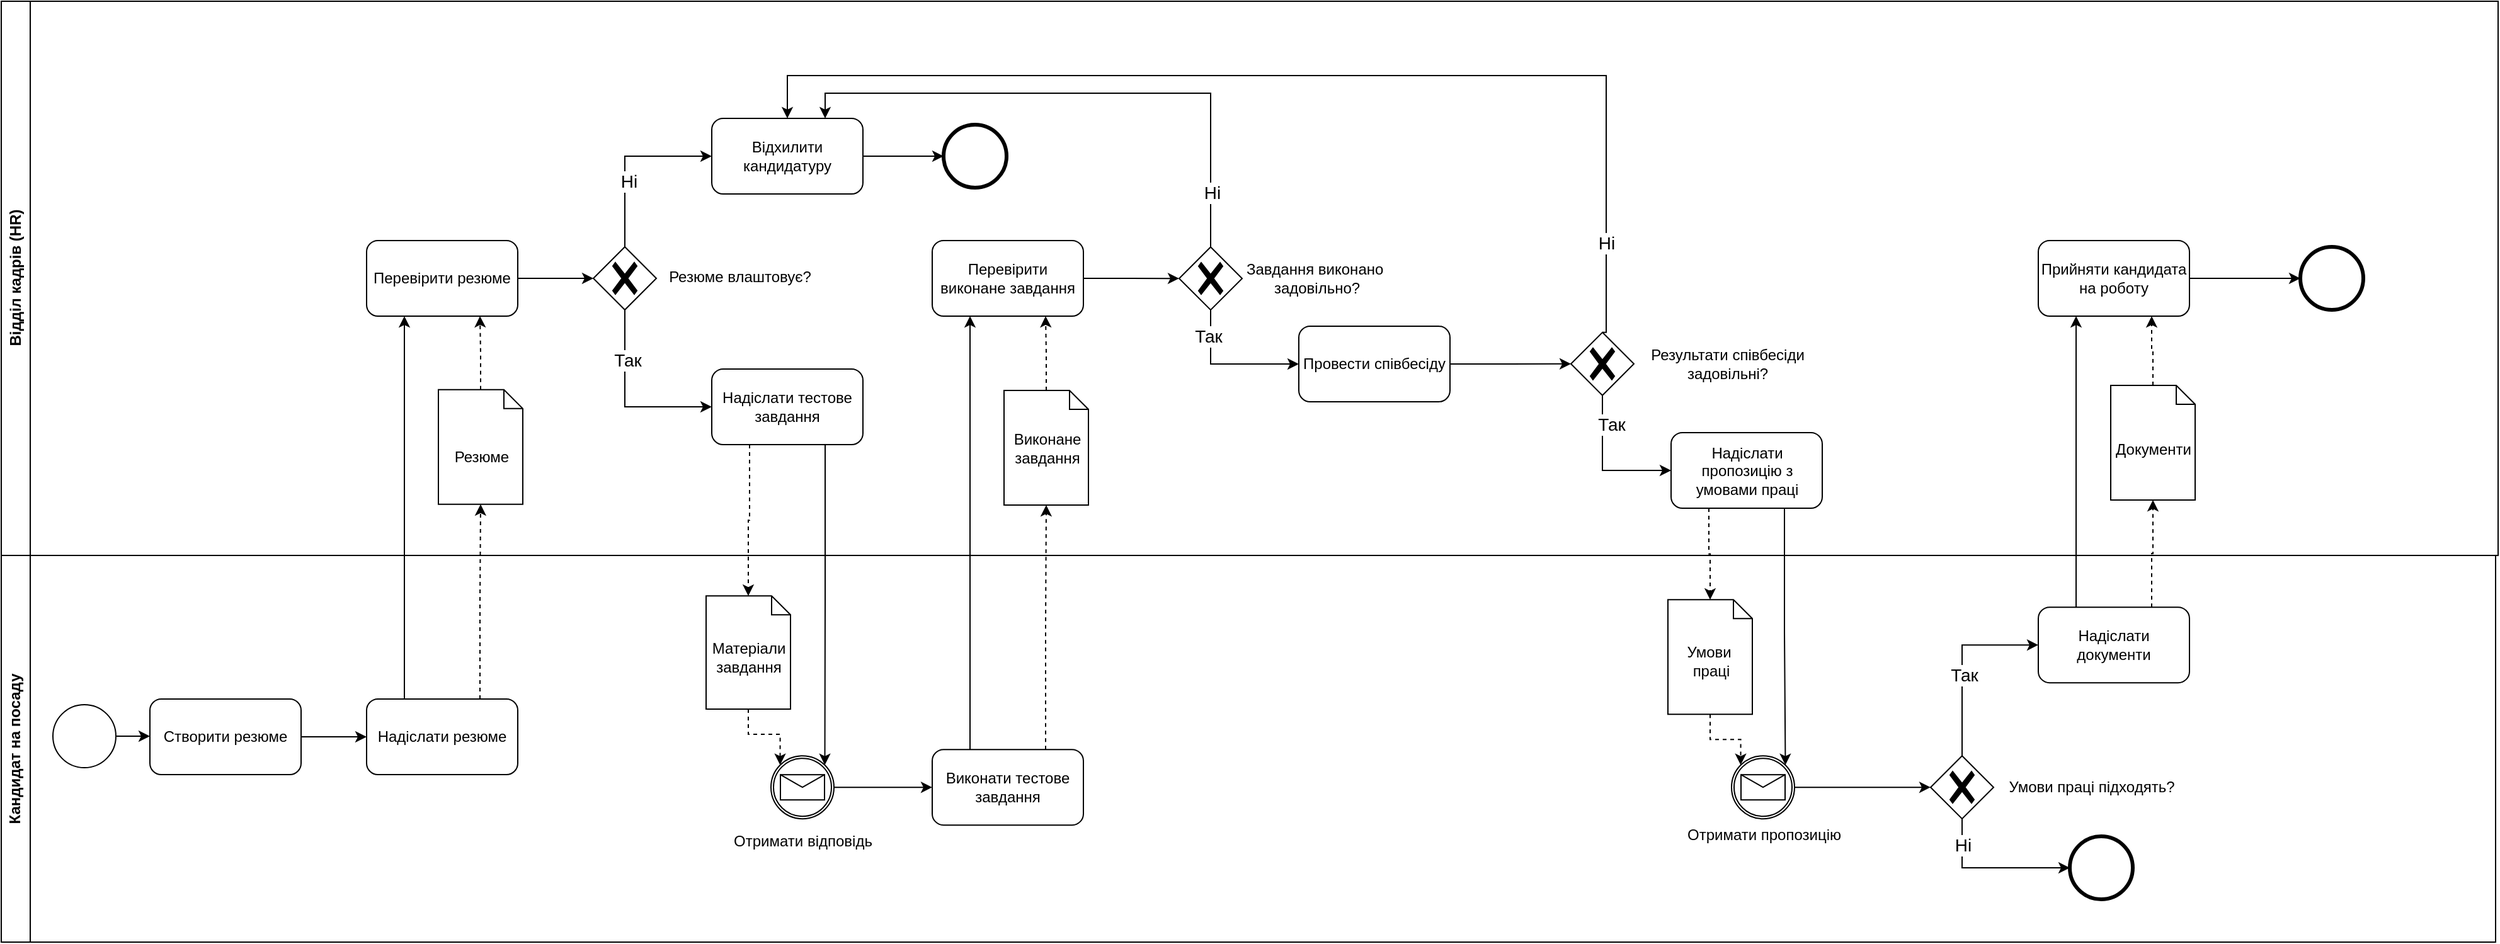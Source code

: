<mxfile version="22.0.3" type="github">
  <diagram name="Страница — 1" id="HEkqbumlcw84zHXEJl8H">
    <mxGraphModel dx="2849" dy="1501" grid="0" gridSize="10" guides="1" tooltips="1" connect="1" arrows="1" fold="1" page="0" pageScale="1" pageWidth="827" pageHeight="1169" math="0" shadow="0">
      <root>
        <mxCell id="0" />
        <mxCell id="1" parent="0" />
        <mxCell id="XJhYYw2cQEGLfJjtBbyS-4" value="Кандидат на посаду" style="swimlane;horizontal=0;whiteSpace=wrap;html=1;" parent="1" vertex="1">
          <mxGeometry x="-626" y="254" width="1980" height="307" as="geometry" />
        </mxCell>
        <mxCell id="1G5EOY4C8jy5DTyf7jeD-96" value="" style="shape=mxgraph.bpmn.data;labelPosition=center;verticalLabelPosition=bottom;align=center;verticalAlign=top;size=15;html=1;" parent="XJhYYw2cQEGLfJjtBbyS-4" vertex="1">
          <mxGeometry x="1323" y="35.09" width="67" height="91" as="geometry" />
        </mxCell>
        <mxCell id="1G5EOY4C8jy5DTyf7jeD-6" style="edgeStyle=orthogonalEdgeStyle;rounded=0;orthogonalLoop=1;jettySize=auto;html=1;exitX=1;exitY=0.5;exitDx=0;exitDy=0;exitPerimeter=0;entryX=0;entryY=0.5;entryDx=0;entryDy=0;" parent="XJhYYw2cQEGLfJjtBbyS-4" source="XJhYYw2cQEGLfJjtBbyS-43" target="1G5EOY4C8jy5DTyf7jeD-4" edge="1">
          <mxGeometry relative="1" as="geometry" />
        </mxCell>
        <mxCell id="XJhYYw2cQEGLfJjtBbyS-43" value="" style="points=[[0.145,0.145,0],[0.5,0,0],[0.855,0.145,0],[1,0.5,0],[0.855,0.855,0],[0.5,1,0],[0.145,0.855,0],[0,0.5,0]];shape=mxgraph.bpmn.event;html=1;verticalLabelPosition=bottom;labelBackgroundColor=#ffffff;verticalAlign=top;align=center;perimeter=ellipsePerimeter;outlineConnect=0;aspect=fixed;outline=standard;symbol=general;" parent="XJhYYw2cQEGLfJjtBbyS-4" vertex="1">
          <mxGeometry x="41" y="118.5" width="50" height="50" as="geometry" />
        </mxCell>
        <mxCell id="i3d9WlMV_aPhnrJHNZd--3" style="edgeStyle=orthogonalEdgeStyle;rounded=0;orthogonalLoop=1;jettySize=auto;html=1;exitX=1;exitY=0.5;exitDx=0;exitDy=0;entryX=0;entryY=0.5;entryDx=0;entryDy=0;" parent="XJhYYw2cQEGLfJjtBbyS-4" source="1G5EOY4C8jy5DTyf7jeD-4" target="1G5EOY4C8jy5DTyf7jeD-5" edge="1">
          <mxGeometry relative="1" as="geometry" />
        </mxCell>
        <mxCell id="1G5EOY4C8jy5DTyf7jeD-4" value="Створити резюме" style="rounded=1;whiteSpace=wrap;html=1;" parent="XJhYYw2cQEGLfJjtBbyS-4" vertex="1">
          <mxGeometry x="118" y="114.0" width="120" height="60" as="geometry" />
        </mxCell>
        <mxCell id="1G5EOY4C8jy5DTyf7jeD-5" value="Надіслати резюме" style="rounded=1;whiteSpace=wrap;html=1;" parent="XJhYYw2cQEGLfJjtBbyS-4" vertex="1">
          <mxGeometry x="290" y="114.0" width="120" height="60" as="geometry" />
        </mxCell>
        <mxCell id="1G5EOY4C8jy5DTyf7jeD-29" value="Виконати тестове завдання" style="rounded=1;whiteSpace=wrap;html=1;" parent="XJhYYw2cQEGLfJjtBbyS-4" vertex="1">
          <mxGeometry x="739" y="154.09" width="120" height="60" as="geometry" />
        </mxCell>
        <mxCell id="i3d9WlMV_aPhnrJHNZd--22" style="edgeStyle=orthogonalEdgeStyle;rounded=0;orthogonalLoop=1;jettySize=auto;html=1;exitX=1;exitY=0.5;exitDx=0;exitDy=0;exitPerimeter=0;entryX=0;entryY=0.5;entryDx=0;entryDy=0;" parent="XJhYYw2cQEGLfJjtBbyS-4" source="1G5EOY4C8jy5DTyf7jeD-45" target="1G5EOY4C8jy5DTyf7jeD-29" edge="1">
          <mxGeometry relative="1" as="geometry" />
        </mxCell>
        <mxCell id="1G5EOY4C8jy5DTyf7jeD-45" value="" style="points=[[0.145,0.145,0],[0.5,0,0],[0.855,0.145,0],[1,0.5,0],[0.855,0.855,0],[0.5,1,0],[0.145,0.855,0],[0,0.5,0]];shape=mxgraph.bpmn.event;html=1;verticalLabelPosition=bottom;labelBackgroundColor=#ffffff;verticalAlign=top;align=center;perimeter=ellipsePerimeter;outlineConnect=0;aspect=fixed;outline=catching;symbol=message;" parent="XJhYYw2cQEGLfJjtBbyS-4" vertex="1">
          <mxGeometry x="611" y="159.09" width="50" height="50" as="geometry" />
        </mxCell>
        <mxCell id="1G5EOY4C8jy5DTyf7jeD-55" value="" style="points=[[0.145,0.145,0],[0.5,0,0],[0.855,0.145,0],[1,0.5,0],[0.855,0.855,0],[0.5,1,0],[0.145,0.855,0],[0,0.5,0]];shape=mxgraph.bpmn.event;html=1;verticalLabelPosition=bottom;labelBackgroundColor=#ffffff;verticalAlign=top;align=center;perimeter=ellipsePerimeter;outlineConnect=0;aspect=fixed;outline=catching;symbol=message;" parent="XJhYYw2cQEGLfJjtBbyS-4" vertex="1">
          <mxGeometry x="1373.5" y="159.09" width="50" height="50" as="geometry" />
        </mxCell>
        <mxCell id="1G5EOY4C8jy5DTyf7jeD-66" style="edgeStyle=orthogonalEdgeStyle;rounded=0;orthogonalLoop=1;jettySize=auto;html=1;exitX=0.5;exitY=0;exitDx=0;exitDy=0;exitPerimeter=0;entryX=0;entryY=0.5;entryDx=0;entryDy=0;" parent="XJhYYw2cQEGLfJjtBbyS-4" source="1G5EOY4C8jy5DTyf7jeD-59" target="1G5EOY4C8jy5DTyf7jeD-65" edge="1">
          <mxGeometry relative="1" as="geometry" />
        </mxCell>
        <mxCell id="1G5EOY4C8jy5DTyf7jeD-103" value="&lt;font style=&quot;font-size: 14px;&quot;&gt;Так&lt;/font&gt;" style="edgeLabel;html=1;align=center;verticalAlign=middle;resizable=0;points=[];" parent="1G5EOY4C8jy5DTyf7jeD-66" vertex="1" connectable="0">
          <mxGeometry x="-0.132" y="-1" relative="1" as="geometry">
            <mxPoint as="offset" />
          </mxGeometry>
        </mxCell>
        <mxCell id="1G5EOY4C8jy5DTyf7jeD-59" value="" style="points=[[0.25,0.25,0],[0.5,0,0],[0.75,0.25,0],[1,0.5,0],[0.75,0.75,0],[0.5,1,0],[0.25,0.75,0],[0,0.5,0]];shape=mxgraph.bpmn.gateway2;html=1;verticalLabelPosition=bottom;labelBackgroundColor=#ffffff;verticalAlign=top;align=center;perimeter=rhombusPerimeter;outlineConnect=0;outline=none;symbol=none;gwType=exclusive;" parent="XJhYYw2cQEGLfJjtBbyS-4" vertex="1">
          <mxGeometry x="1531.5" y="159.09" width="50" height="50" as="geometry" />
        </mxCell>
        <mxCell id="1G5EOY4C8jy5DTyf7jeD-62" style="edgeStyle=orthogonalEdgeStyle;rounded=0;orthogonalLoop=1;jettySize=auto;html=1;exitX=1;exitY=0.5;exitDx=0;exitDy=0;exitPerimeter=0;entryX=0;entryY=0.5;entryDx=0;entryDy=0;entryPerimeter=0;" parent="XJhYYw2cQEGLfJjtBbyS-4" source="1G5EOY4C8jy5DTyf7jeD-55" target="1G5EOY4C8jy5DTyf7jeD-59" edge="1">
          <mxGeometry relative="1" as="geometry" />
        </mxCell>
        <mxCell id="1G5EOY4C8jy5DTyf7jeD-63" value="" style="points=[[0.145,0.145,0],[0.5,0,0],[0.855,0.145,0],[1,0.5,0],[0.855,0.855,0],[0.5,1,0],[0.145,0.855,0],[0,0.5,0]];shape=mxgraph.bpmn.event;html=1;verticalLabelPosition=bottom;labelBackgroundColor=#ffffff;verticalAlign=top;align=center;perimeter=ellipsePerimeter;outlineConnect=0;aspect=fixed;outline=end;symbol=terminate2;" parent="XJhYYw2cQEGLfJjtBbyS-4" vertex="1">
          <mxGeometry x="1642" y="223.0" width="50" height="50" as="geometry" />
        </mxCell>
        <mxCell id="1G5EOY4C8jy5DTyf7jeD-64" style="edgeStyle=orthogonalEdgeStyle;rounded=0;orthogonalLoop=1;jettySize=auto;html=1;exitX=0.5;exitY=1;exitDx=0;exitDy=0;exitPerimeter=0;entryX=0;entryY=0.5;entryDx=0;entryDy=0;entryPerimeter=0;" parent="XJhYYw2cQEGLfJjtBbyS-4" source="1G5EOY4C8jy5DTyf7jeD-59" target="1G5EOY4C8jy5DTyf7jeD-63" edge="1">
          <mxGeometry relative="1" as="geometry">
            <mxPoint x="1620" y="301" as="targetPoint" />
          </mxGeometry>
        </mxCell>
        <mxCell id="1G5EOY4C8jy5DTyf7jeD-104" value="&lt;font style=&quot;font-size: 14px;&quot;&gt;Ні&lt;/font&gt;" style="edgeLabel;html=1;align=center;verticalAlign=middle;resizable=0;points=[];" parent="1G5EOY4C8jy5DTyf7jeD-64" vertex="1" connectable="0">
          <mxGeometry x="-0.181" y="-3" relative="1" as="geometry">
            <mxPoint x="-12" y="-21" as="offset" />
          </mxGeometry>
        </mxCell>
        <mxCell id="1G5EOY4C8jy5DTyf7jeD-65" value="Надіслати документи" style="rounded=1;whiteSpace=wrap;html=1;" parent="XJhYYw2cQEGLfJjtBbyS-4" vertex="1">
          <mxGeometry x="1617" y="41.09" width="120" height="60" as="geometry" />
        </mxCell>
        <mxCell id="1G5EOY4C8jy5DTyf7jeD-79" value="" style="shape=mxgraph.bpmn.data;labelPosition=center;verticalLabelPosition=bottom;align=center;verticalAlign=top;size=15;html=1;" parent="XJhYYw2cQEGLfJjtBbyS-4" vertex="1">
          <mxGeometry x="559.5" y="32.09" width="67" height="89.91" as="geometry" />
        </mxCell>
        <mxCell id="1G5EOY4C8jy5DTyf7jeD-80" value="Матеріали&lt;br&gt;завдання" style="text;html=1;align=center;verticalAlign=middle;resizable=0;points=[];autosize=1;strokeColor=none;fillColor=none;" parent="XJhYYw2cQEGLfJjtBbyS-4" vertex="1">
          <mxGeometry x="555" y="60.09" width="76" height="41" as="geometry" />
        </mxCell>
        <mxCell id="1G5EOY4C8jy5DTyf7jeD-93" value="Отримати відповідь" style="text;html=1;align=center;verticalAlign=middle;resizable=0;points=[];autosize=1;strokeColor=none;fillColor=none;" parent="XJhYYw2cQEGLfJjtBbyS-4" vertex="1">
          <mxGeometry x="572" y="214.09" width="128" height="26" as="geometry" />
        </mxCell>
        <mxCell id="1G5EOY4C8jy5DTyf7jeD-94" value="Отримати пропозицію" style="text;html=1;align=center;verticalAlign=middle;resizable=0;points=[];autosize=1;strokeColor=none;fillColor=none;" parent="XJhYYw2cQEGLfJjtBbyS-4" vertex="1">
          <mxGeometry x="1328.5" y="209.09" width="140" height="26" as="geometry" />
        </mxCell>
        <mxCell id="1G5EOY4C8jy5DTyf7jeD-102" value="Умови праці підходять?" style="text;html=1;align=center;verticalAlign=middle;resizable=0;points=[];autosize=1;strokeColor=none;fillColor=none;" parent="XJhYYw2cQEGLfJjtBbyS-4" vertex="1">
          <mxGeometry x="1583.5" y="171.09" width="150" height="26" as="geometry" />
        </mxCell>
        <mxCell id="1G5EOY4C8jy5DTyf7jeD-97" value="Умови&amp;nbsp;&lt;br&gt;праці" style="text;html=1;align=center;verticalAlign=middle;resizable=0;points=[];autosize=1;strokeColor=none;fillColor=none;" parent="XJhYYw2cQEGLfJjtBbyS-4" vertex="1">
          <mxGeometry x="1328.5" y="63.09" width="56" height="41" as="geometry" />
        </mxCell>
        <mxCell id="i3d9WlMV_aPhnrJHNZd--19" style="edgeStyle=orthogonalEdgeStyle;rounded=0;orthogonalLoop=1;jettySize=auto;html=1;exitX=0.5;exitY=1;exitDx=0;exitDy=0;exitPerimeter=0;entryX=0.145;entryY=0.145;entryDx=0;entryDy=0;entryPerimeter=0;dashed=1;" parent="XJhYYw2cQEGLfJjtBbyS-4" source="1G5EOY4C8jy5DTyf7jeD-79" target="1G5EOY4C8jy5DTyf7jeD-45" edge="1">
          <mxGeometry relative="1" as="geometry" />
        </mxCell>
        <mxCell id="AjBnzPH6-Zjl9BPpkVuv-6" style="edgeStyle=orthogonalEdgeStyle;rounded=0;orthogonalLoop=1;jettySize=auto;html=1;exitX=0.5;exitY=1;exitDx=0;exitDy=0;exitPerimeter=0;entryX=0.145;entryY=0.145;entryDx=0;entryDy=0;entryPerimeter=0;dashed=1;" edge="1" parent="XJhYYw2cQEGLfJjtBbyS-4" source="1G5EOY4C8jy5DTyf7jeD-96" target="1G5EOY4C8jy5DTyf7jeD-55">
          <mxGeometry relative="1" as="geometry" />
        </mxCell>
        <mxCell id="1G5EOY4C8jy5DTyf7jeD-3" value="Відділ кадрів (HR)" style="swimlane;horizontal=0;whiteSpace=wrap;html=1;" parent="1" vertex="1">
          <mxGeometry x="-626" y="-186" width="1982" height="440" as="geometry" />
        </mxCell>
        <mxCell id="1G5EOY4C8jy5DTyf7jeD-12" value="Перевірити резюме" style="rounded=1;whiteSpace=wrap;html=1;" parent="1G5EOY4C8jy5DTyf7jeD-3" vertex="1">
          <mxGeometry x="290" y="190" width="120" height="60" as="geometry" />
        </mxCell>
        <mxCell id="1G5EOY4C8jy5DTyf7jeD-18" style="edgeStyle=orthogonalEdgeStyle;rounded=0;orthogonalLoop=1;jettySize=auto;html=1;entryX=0;entryY=0.5;entryDx=0;entryDy=0;exitX=0.5;exitY=0;exitDx=0;exitDy=0;exitPerimeter=0;" parent="1G5EOY4C8jy5DTyf7jeD-3" source="1G5EOY4C8jy5DTyf7jeD-14" target="1G5EOY4C8jy5DTyf7jeD-17" edge="1">
          <mxGeometry relative="1" as="geometry">
            <mxPoint x="566" y="279.0" as="targetPoint" />
          </mxGeometry>
        </mxCell>
        <mxCell id="1G5EOY4C8jy5DTyf7jeD-86" value="&lt;font style=&quot;font-size: 14px;&quot;&gt;Ні&lt;/font&gt;" style="edgeLabel;html=1;align=center;verticalAlign=middle;resizable=0;points=[];" parent="1G5EOY4C8jy5DTyf7jeD-18" vertex="1" connectable="0">
          <mxGeometry x="-0.26" y="-3" relative="1" as="geometry">
            <mxPoint as="offset" />
          </mxGeometry>
        </mxCell>
        <mxCell id="i3d9WlMV_aPhnrJHNZd--16" style="edgeStyle=orthogonalEdgeStyle;rounded=0;orthogonalLoop=1;jettySize=auto;html=1;exitX=0.5;exitY=1;exitDx=0;exitDy=0;exitPerimeter=0;entryX=0;entryY=0.5;entryDx=0;entryDy=0;" parent="1G5EOY4C8jy5DTyf7jeD-3" source="1G5EOY4C8jy5DTyf7jeD-14" target="1G5EOY4C8jy5DTyf7jeD-28" edge="1">
          <mxGeometry relative="1" as="geometry" />
        </mxCell>
        <mxCell id="i3d9WlMV_aPhnrJHNZd--18" value="&lt;font style=&quot;font-size: 14px;&quot;&gt;Так&lt;/font&gt;" style="edgeLabel;html=1;align=center;verticalAlign=middle;resizable=0;points=[];" parent="i3d9WlMV_aPhnrJHNZd--16" vertex="1" connectable="0">
          <mxGeometry x="-0.456" y="2" relative="1" as="geometry">
            <mxPoint as="offset" />
          </mxGeometry>
        </mxCell>
        <mxCell id="1G5EOY4C8jy5DTyf7jeD-14" value="" style="points=[[0.25,0.25,0],[0.5,0,0],[0.75,0.25,0],[1,0.5,0],[0.75,0.75,0],[0.5,1,0],[0.25,0.75,0],[0,0.5,0]];shape=mxgraph.bpmn.gateway2;html=1;verticalLabelPosition=bottom;labelBackgroundColor=#ffffff;verticalAlign=top;align=center;perimeter=rhombusPerimeter;outlineConnect=0;outline=none;symbol=none;gwType=exclusive;" parent="1G5EOY4C8jy5DTyf7jeD-3" vertex="1">
          <mxGeometry x="470" y="195" width="50" height="50" as="geometry" />
        </mxCell>
        <mxCell id="1G5EOY4C8jy5DTyf7jeD-17" value="Відхилити кандидатуру" style="rounded=1;whiteSpace=wrap;html=1;" parent="1G5EOY4C8jy5DTyf7jeD-3" vertex="1">
          <mxGeometry x="564" y="93" width="120" height="60" as="geometry" />
        </mxCell>
        <mxCell id="1G5EOY4C8jy5DTyf7jeD-27" value="Провести співбесіду" style="rounded=1;whiteSpace=wrap;html=1;" parent="1G5EOY4C8jy5DTyf7jeD-3" vertex="1">
          <mxGeometry x="1030" y="258.0" width="120" height="60" as="geometry" />
        </mxCell>
        <mxCell id="1G5EOY4C8jy5DTyf7jeD-28" value="Надіслати тестове завдання" style="rounded=1;whiteSpace=wrap;html=1;" parent="1G5EOY4C8jy5DTyf7jeD-3" vertex="1">
          <mxGeometry x="564" y="292.0" width="120" height="60" as="geometry" />
        </mxCell>
        <mxCell id="O-BT7OIUedMXm94LAa7s-10" style="edgeStyle=orthogonalEdgeStyle;rounded=0;orthogonalLoop=1;jettySize=auto;html=1;exitX=0.5;exitY=1;exitDx=0;exitDy=0;exitPerimeter=0;entryX=0;entryY=0.5;entryDx=0;entryDy=0;" parent="1G5EOY4C8jy5DTyf7jeD-3" source="1G5EOY4C8jy5DTyf7jeD-36" target="1G5EOY4C8jy5DTyf7jeD-39" edge="1">
          <mxGeometry relative="1" as="geometry">
            <mxPoint x="1309" y="287.91" as="targetPoint" />
          </mxGeometry>
        </mxCell>
        <mxCell id="O-BT7OIUedMXm94LAa7s-19" value="&lt;font style=&quot;font-size: 14px;&quot;&gt;Так&lt;/font&gt;" style="edgeLabel;html=1;align=center;verticalAlign=middle;resizable=0;points=[];" parent="O-BT7OIUedMXm94LAa7s-10" vertex="1" connectable="0">
          <mxGeometry x="-0.596" y="7" relative="1" as="geometry">
            <mxPoint as="offset" />
          </mxGeometry>
        </mxCell>
        <mxCell id="AjBnzPH6-Zjl9BPpkVuv-3" style="edgeStyle=orthogonalEdgeStyle;rounded=0;orthogonalLoop=1;jettySize=auto;html=1;exitX=0.5;exitY=0;exitDx=0;exitDy=0;exitPerimeter=0;entryX=0.5;entryY=0;entryDx=0;entryDy=0;" edge="1" parent="1G5EOY4C8jy5DTyf7jeD-3" source="1G5EOY4C8jy5DTyf7jeD-36" target="1G5EOY4C8jy5DTyf7jeD-17">
          <mxGeometry relative="1" as="geometry">
            <Array as="points">
              <mxPoint x="1274" y="59" />
              <mxPoint x="624" y="59" />
            </Array>
          </mxGeometry>
        </mxCell>
        <mxCell id="AjBnzPH6-Zjl9BPpkVuv-11" value="&lt;font style=&quot;font-size: 14px;&quot;&gt;Ні&lt;/font&gt;" style="edgeLabel;html=1;align=center;verticalAlign=middle;resizable=0;points=[];" vertex="1" connectable="0" parent="AjBnzPH6-Zjl9BPpkVuv-3">
          <mxGeometry x="-0.831" relative="1" as="geometry">
            <mxPoint y="1" as="offset" />
          </mxGeometry>
        </mxCell>
        <mxCell id="1G5EOY4C8jy5DTyf7jeD-36" value="" style="points=[[0.25,0.25,0],[0.5,0,0],[0.75,0.25,0],[1,0.5,0],[0.75,0.75,0],[0.5,1,0],[0.25,0.75,0],[0,0.5,0]];shape=mxgraph.bpmn.gateway2;html=1;verticalLabelPosition=bottom;labelBackgroundColor=#ffffff;verticalAlign=top;align=center;perimeter=rhombusPerimeter;outlineConnect=0;outline=none;symbol=none;gwType=exclusive;" parent="1G5EOY4C8jy5DTyf7jeD-3" vertex="1">
          <mxGeometry x="1246" y="262.91" width="50" height="50" as="geometry" />
        </mxCell>
        <mxCell id="1G5EOY4C8jy5DTyf7jeD-39" value="Надіслати пропозицію з умовами праці" style="rounded=1;whiteSpace=wrap;html=1;" parent="1G5EOY4C8jy5DTyf7jeD-3" vertex="1">
          <mxGeometry x="1325.5" y="342.5" width="120" height="60" as="geometry" />
        </mxCell>
        <mxCell id="1G5EOY4C8jy5DTyf7jeD-85" value="Резюме влаштовує?" style="text;html=1;align=center;verticalAlign=middle;resizable=0;points=[];autosize=1;strokeColor=none;fillColor=none;" parent="1G5EOY4C8jy5DTyf7jeD-3" vertex="1">
          <mxGeometry x="520" y="206" width="131" height="26" as="geometry" />
        </mxCell>
        <mxCell id="1G5EOY4C8jy5DTyf7jeD-108" value="Результати співбесіди&lt;br&gt;задовільні?" style="text;html=1;align=center;verticalAlign=middle;resizable=0;points=[];autosize=1;strokeColor=none;fillColor=none;" parent="1G5EOY4C8jy5DTyf7jeD-3" vertex="1">
          <mxGeometry x="1300" y="267.41" width="140" height="41" as="geometry" />
        </mxCell>
        <mxCell id="O-BT7OIUedMXm94LAa7s-9" value="" style="points=[[0.145,0.145,0],[0.5,0,0],[0.855,0.145,0],[1,0.5,0],[0.855,0.855,0],[0.5,1,0],[0.145,0.855,0],[0,0.5,0]];shape=mxgraph.bpmn.event;html=1;verticalLabelPosition=bottom;labelBackgroundColor=#ffffff;verticalAlign=top;align=center;perimeter=ellipsePerimeter;outlineConnect=0;aspect=fixed;outline=end;symbol=terminate2;" parent="1G5EOY4C8jy5DTyf7jeD-3" vertex="1">
          <mxGeometry x="1825" y="195" width="50" height="50" as="geometry" />
        </mxCell>
        <mxCell id="i3d9WlMV_aPhnrJHNZd--5" style="edgeStyle=orthogonalEdgeStyle;rounded=0;orthogonalLoop=1;jettySize=auto;html=1;exitX=0.5;exitY=0;exitDx=0;exitDy=0;exitPerimeter=0;entryX=0.75;entryY=1;entryDx=0;entryDy=0;dashed=1;" parent="1G5EOY4C8jy5DTyf7jeD-3" source="1G5EOY4C8jy5DTyf7jeD-16" target="1G5EOY4C8jy5DTyf7jeD-12" edge="1">
          <mxGeometry relative="1" as="geometry" />
        </mxCell>
        <mxCell id="1G5EOY4C8jy5DTyf7jeD-16" value="" style="shape=mxgraph.bpmn.data;labelPosition=center;verticalLabelPosition=bottom;align=center;verticalAlign=top;size=15;html=1;" parent="1G5EOY4C8jy5DTyf7jeD-3" vertex="1">
          <mxGeometry x="347" y="308.41" width="67" height="91" as="geometry" />
        </mxCell>
        <mxCell id="1G5EOY4C8jy5DTyf7jeD-70" value="Резюме" style="text;html=1;align=center;verticalAlign=middle;resizable=0;points=[];autosize=1;strokeColor=none;fillColor=none;" parent="1G5EOY4C8jy5DTyf7jeD-3" vertex="1">
          <mxGeometry x="350" y="348.91" width="61" height="26" as="geometry" />
        </mxCell>
        <mxCell id="i3d9WlMV_aPhnrJHNZd--8" style="edgeStyle=orthogonalEdgeStyle;rounded=0;orthogonalLoop=1;jettySize=auto;html=1;exitX=1;exitY=0.5;exitDx=0;exitDy=0;entryX=0;entryY=0.5;entryDx=0;entryDy=0;entryPerimeter=0;" parent="1G5EOY4C8jy5DTyf7jeD-3" source="1G5EOY4C8jy5DTyf7jeD-12" target="1G5EOY4C8jy5DTyf7jeD-14" edge="1">
          <mxGeometry relative="1" as="geometry" />
        </mxCell>
        <mxCell id="i3d9WlMV_aPhnrJHNZd--9" value="" style="points=[[0.145,0.145,0],[0.5,0,0],[0.855,0.145,0],[1,0.5,0],[0.855,0.855,0],[0.5,1,0],[0.145,0.855,0],[0,0.5,0]];shape=mxgraph.bpmn.event;html=1;verticalLabelPosition=bottom;labelBackgroundColor=#ffffff;verticalAlign=top;align=center;perimeter=ellipsePerimeter;outlineConnect=0;aspect=fixed;outline=end;symbol=terminate2;" parent="1G5EOY4C8jy5DTyf7jeD-3" vertex="1">
          <mxGeometry x="748" y="98" width="50" height="50" as="geometry" />
        </mxCell>
        <mxCell id="i3d9WlMV_aPhnrJHNZd--10" style="edgeStyle=orthogonalEdgeStyle;rounded=0;orthogonalLoop=1;jettySize=auto;html=1;exitX=1;exitY=0.5;exitDx=0;exitDy=0;entryX=0;entryY=0.5;entryDx=0;entryDy=0;entryPerimeter=0;" parent="1G5EOY4C8jy5DTyf7jeD-3" source="1G5EOY4C8jy5DTyf7jeD-17" target="i3d9WlMV_aPhnrJHNZd--9" edge="1">
          <mxGeometry relative="1" as="geometry" />
        </mxCell>
        <mxCell id="i3d9WlMV_aPhnrJHNZd--23" value="Перевірити виконане завдання" style="rounded=1;whiteSpace=wrap;html=1;" parent="1G5EOY4C8jy5DTyf7jeD-3" vertex="1">
          <mxGeometry x="739" y="190" width="120" height="60" as="geometry" />
        </mxCell>
        <mxCell id="i3d9WlMV_aPhnrJHNZd--26" style="edgeStyle=orthogonalEdgeStyle;rounded=0;orthogonalLoop=1;jettySize=auto;html=1;exitX=0.5;exitY=0;exitDx=0;exitDy=0;exitPerimeter=0;entryX=0.75;entryY=1;entryDx=0;entryDy=0;dashed=1;" parent="1G5EOY4C8jy5DTyf7jeD-3" source="1G5EOY4C8jy5DTyf7jeD-82" target="i3d9WlMV_aPhnrJHNZd--23" edge="1">
          <mxGeometry relative="1" as="geometry" />
        </mxCell>
        <mxCell id="1G5EOY4C8jy5DTyf7jeD-82" value="" style="shape=mxgraph.bpmn.data;labelPosition=center;verticalLabelPosition=bottom;align=center;verticalAlign=top;size=15;html=1;" parent="1G5EOY4C8jy5DTyf7jeD-3" vertex="1">
          <mxGeometry x="796" y="309" width="67" height="91" as="geometry" />
        </mxCell>
        <mxCell id="1G5EOY4C8jy5DTyf7jeD-83" value="Виконане&lt;br&gt;завдання" style="text;html=1;align=center;verticalAlign=middle;resizable=0;points=[];autosize=1;strokeColor=none;fillColor=none;" parent="1G5EOY4C8jy5DTyf7jeD-3" vertex="1">
          <mxGeometry x="794" y="334" width="71" height="41" as="geometry" />
        </mxCell>
        <mxCell id="i3d9WlMV_aPhnrJHNZd--30" style="edgeStyle=orthogonalEdgeStyle;rounded=0;orthogonalLoop=1;jettySize=auto;html=1;exitX=0.5;exitY=0;exitDx=0;exitDy=0;exitPerimeter=0;entryX=0.75;entryY=0;entryDx=0;entryDy=0;" parent="1G5EOY4C8jy5DTyf7jeD-3" source="i3d9WlMV_aPhnrJHNZd--27" target="1G5EOY4C8jy5DTyf7jeD-17" edge="1">
          <mxGeometry relative="1" as="geometry" />
        </mxCell>
        <mxCell id="i3d9WlMV_aPhnrJHNZd--31" value="&lt;font style=&quot;font-size: 14px;&quot;&gt;Ні&lt;/font&gt;" style="edgeLabel;html=1;align=center;verticalAlign=middle;resizable=0;points=[];" parent="i3d9WlMV_aPhnrJHNZd--30" vertex="1" connectable="0">
          <mxGeometry x="-0.809" y="-1" relative="1" as="geometry">
            <mxPoint as="offset" />
          </mxGeometry>
        </mxCell>
        <mxCell id="i3d9WlMV_aPhnrJHNZd--32" style="edgeStyle=orthogonalEdgeStyle;rounded=0;orthogonalLoop=1;jettySize=auto;html=1;exitX=0.5;exitY=1;exitDx=0;exitDy=0;exitPerimeter=0;entryX=0;entryY=0.5;entryDx=0;entryDy=0;" parent="1G5EOY4C8jy5DTyf7jeD-3" source="i3d9WlMV_aPhnrJHNZd--27" target="1G5EOY4C8jy5DTyf7jeD-27" edge="1">
          <mxGeometry relative="1" as="geometry" />
        </mxCell>
        <mxCell id="i3d9WlMV_aPhnrJHNZd--33" value="&lt;font style=&quot;font-size: 14px;&quot;&gt;Так&lt;/font&gt;" style="edgeLabel;html=1;align=center;verticalAlign=middle;resizable=0;points=[];" parent="i3d9WlMV_aPhnrJHNZd--32" vertex="1" connectable="0">
          <mxGeometry x="-0.64" y="-2" relative="1" as="geometry">
            <mxPoint as="offset" />
          </mxGeometry>
        </mxCell>
        <mxCell id="i3d9WlMV_aPhnrJHNZd--27" value="" style="points=[[0.25,0.25,0],[0.5,0,0],[0.75,0.25,0],[1,0.5,0],[0.75,0.75,0],[0.5,1,0],[0.25,0.75,0],[0,0.5,0]];shape=mxgraph.bpmn.gateway2;html=1;verticalLabelPosition=bottom;labelBackgroundColor=#ffffff;verticalAlign=top;align=center;perimeter=rhombusPerimeter;outlineConnect=0;outline=none;symbol=none;gwType=exclusive;" parent="1G5EOY4C8jy5DTyf7jeD-3" vertex="1">
          <mxGeometry x="935" y="195.09" width="50" height="50" as="geometry" />
        </mxCell>
        <mxCell id="i3d9WlMV_aPhnrJHNZd--28" style="edgeStyle=orthogonalEdgeStyle;rounded=0;orthogonalLoop=1;jettySize=auto;html=1;exitX=1;exitY=0.5;exitDx=0;exitDy=0;entryX=0;entryY=0.5;entryDx=0;entryDy=0;entryPerimeter=0;" parent="1G5EOY4C8jy5DTyf7jeD-3" source="i3d9WlMV_aPhnrJHNZd--23" target="i3d9WlMV_aPhnrJHNZd--27" edge="1">
          <mxGeometry relative="1" as="geometry" />
        </mxCell>
        <mxCell id="i3d9WlMV_aPhnrJHNZd--29" value="Завдання виконано&amp;nbsp;&lt;br&gt;задовільно?" style="text;html=1;align=center;verticalAlign=middle;resizable=0;points=[];autosize=1;strokeColor=none;fillColor=none;" parent="1G5EOY4C8jy5DTyf7jeD-3" vertex="1">
          <mxGeometry x="979" y="199.59" width="130" height="41" as="geometry" />
        </mxCell>
        <mxCell id="AjBnzPH6-Zjl9BPpkVuv-2" style="edgeStyle=orthogonalEdgeStyle;rounded=0;orthogonalLoop=1;jettySize=auto;html=1;exitX=1;exitY=0.5;exitDx=0;exitDy=0;entryX=0;entryY=0.5;entryDx=0;entryDy=0;entryPerimeter=0;" edge="1" parent="1G5EOY4C8jy5DTyf7jeD-3" source="1G5EOY4C8jy5DTyf7jeD-27" target="1G5EOY4C8jy5DTyf7jeD-36">
          <mxGeometry relative="1" as="geometry">
            <mxPoint x="1208" y="334.91" as="targetPoint" />
          </mxGeometry>
        </mxCell>
        <mxCell id="1G5EOY4C8jy5DTyf7jeD-105" value="" style="shape=mxgraph.bpmn.data;labelPosition=center;verticalLabelPosition=bottom;align=center;verticalAlign=top;size=15;html=1;" parent="1G5EOY4C8jy5DTyf7jeD-3" vertex="1">
          <mxGeometry x="1674.5" y="305" width="67" height="91" as="geometry" />
        </mxCell>
        <mxCell id="1G5EOY4C8jy5DTyf7jeD-106" value="Документи" style="text;html=1;align=center;verticalAlign=middle;resizable=0;points=[];autosize=1;strokeColor=none;fillColor=none;" parent="1G5EOY4C8jy5DTyf7jeD-3" vertex="1">
          <mxGeometry x="1669" y="343" width="78" height="26" as="geometry" />
        </mxCell>
        <mxCell id="1G5EOY4C8jy5DTyf7jeD-60" value="Прийняти кандидата на роботу" style="rounded=1;whiteSpace=wrap;html=1;" parent="1G5EOY4C8jy5DTyf7jeD-3" vertex="1">
          <mxGeometry x="1617" y="190" width="120" height="60" as="geometry" />
        </mxCell>
        <mxCell id="AjBnzPH6-Zjl9BPpkVuv-8" style="edgeStyle=orthogonalEdgeStyle;rounded=0;orthogonalLoop=1;jettySize=auto;html=1;exitX=0.5;exitY=0;exitDx=0;exitDy=0;exitPerimeter=0;entryX=0.75;entryY=1;entryDx=0;entryDy=0;dashed=1;" edge="1" parent="1G5EOY4C8jy5DTyf7jeD-3" source="1G5EOY4C8jy5DTyf7jeD-105" target="1G5EOY4C8jy5DTyf7jeD-60">
          <mxGeometry relative="1" as="geometry" />
        </mxCell>
        <mxCell id="AjBnzPH6-Zjl9BPpkVuv-10" style="edgeStyle=orthogonalEdgeStyle;rounded=0;orthogonalLoop=1;jettySize=auto;html=1;exitX=1;exitY=0.5;exitDx=0;exitDy=0;entryX=0;entryY=0.5;entryDx=0;entryDy=0;entryPerimeter=0;" edge="1" parent="1G5EOY4C8jy5DTyf7jeD-3" source="1G5EOY4C8jy5DTyf7jeD-60" target="O-BT7OIUedMXm94LAa7s-9">
          <mxGeometry relative="1" as="geometry" />
        </mxCell>
        <mxCell id="i3d9WlMV_aPhnrJHNZd--4" style="edgeStyle=orthogonalEdgeStyle;rounded=0;orthogonalLoop=1;jettySize=auto;html=1;exitX=0.75;exitY=0;exitDx=0;exitDy=0;entryX=0.5;entryY=1;entryDx=0;entryDy=0;entryPerimeter=0;dashed=1;" parent="1" source="1G5EOY4C8jy5DTyf7jeD-5" target="1G5EOY4C8jy5DTyf7jeD-16" edge="1">
          <mxGeometry relative="1" as="geometry" />
        </mxCell>
        <mxCell id="i3d9WlMV_aPhnrJHNZd--6" style="edgeStyle=orthogonalEdgeStyle;rounded=0;orthogonalLoop=1;jettySize=auto;html=1;exitX=0.25;exitY=0;exitDx=0;exitDy=0;entryX=0.25;entryY=1;entryDx=0;entryDy=0;" parent="1" source="1G5EOY4C8jy5DTyf7jeD-5" target="1G5EOY4C8jy5DTyf7jeD-12" edge="1">
          <mxGeometry relative="1" as="geometry" />
        </mxCell>
        <mxCell id="i3d9WlMV_aPhnrJHNZd--20" style="edgeStyle=orthogonalEdgeStyle;rounded=0;orthogonalLoop=1;jettySize=auto;html=1;exitX=0.25;exitY=1;exitDx=0;exitDy=0;entryX=0.5;entryY=0;entryDx=0;entryDy=0;entryPerimeter=0;dashed=1;" parent="1" source="1G5EOY4C8jy5DTyf7jeD-28" target="1G5EOY4C8jy5DTyf7jeD-79" edge="1">
          <mxGeometry relative="1" as="geometry" />
        </mxCell>
        <mxCell id="i3d9WlMV_aPhnrJHNZd--21" style="edgeStyle=orthogonalEdgeStyle;rounded=0;orthogonalLoop=1;jettySize=auto;html=1;exitX=0.75;exitY=1;exitDx=0;exitDy=0;entryX=0.855;entryY=0.145;entryDx=0;entryDy=0;entryPerimeter=0;" parent="1" source="1G5EOY4C8jy5DTyf7jeD-28" target="1G5EOY4C8jy5DTyf7jeD-45" edge="1">
          <mxGeometry relative="1" as="geometry" />
        </mxCell>
        <mxCell id="i3d9WlMV_aPhnrJHNZd--24" style="edgeStyle=orthogonalEdgeStyle;rounded=0;orthogonalLoop=1;jettySize=auto;html=1;exitX=0.25;exitY=0;exitDx=0;exitDy=0;entryX=0.25;entryY=1;entryDx=0;entryDy=0;" parent="1" source="1G5EOY4C8jy5DTyf7jeD-29" target="i3d9WlMV_aPhnrJHNZd--23" edge="1">
          <mxGeometry relative="1" as="geometry" />
        </mxCell>
        <mxCell id="i3d9WlMV_aPhnrJHNZd--25" style="edgeStyle=orthogonalEdgeStyle;rounded=0;orthogonalLoop=1;jettySize=auto;html=1;exitX=0.75;exitY=0;exitDx=0;exitDy=0;entryX=0.5;entryY=1;entryDx=0;entryDy=0;entryPerimeter=0;dashed=1;" parent="1" source="1G5EOY4C8jy5DTyf7jeD-29" target="1G5EOY4C8jy5DTyf7jeD-82" edge="1">
          <mxGeometry relative="1" as="geometry" />
        </mxCell>
        <mxCell id="AjBnzPH6-Zjl9BPpkVuv-4" style="edgeStyle=orthogonalEdgeStyle;rounded=0;orthogonalLoop=1;jettySize=auto;html=1;exitX=0.75;exitY=1;exitDx=0;exitDy=0;entryX=0.855;entryY=0.145;entryDx=0;entryDy=0;entryPerimeter=0;" edge="1" parent="1" source="1G5EOY4C8jy5DTyf7jeD-39" target="1G5EOY4C8jy5DTyf7jeD-55">
          <mxGeometry relative="1" as="geometry" />
        </mxCell>
        <mxCell id="AjBnzPH6-Zjl9BPpkVuv-5" style="edgeStyle=orthogonalEdgeStyle;rounded=0;orthogonalLoop=1;jettySize=auto;html=1;exitX=0.25;exitY=1;exitDx=0;exitDy=0;dashed=1;" edge="1" parent="1" source="1G5EOY4C8jy5DTyf7jeD-39" target="1G5EOY4C8jy5DTyf7jeD-96">
          <mxGeometry relative="1" as="geometry" />
        </mxCell>
        <mxCell id="AjBnzPH6-Zjl9BPpkVuv-7" style="edgeStyle=orthogonalEdgeStyle;rounded=0;orthogonalLoop=1;jettySize=auto;html=1;exitX=0.75;exitY=0;exitDx=0;exitDy=0;entryX=0.5;entryY=1;entryDx=0;entryDy=0;entryPerimeter=0;dashed=1;" edge="1" parent="1" source="1G5EOY4C8jy5DTyf7jeD-65" target="1G5EOY4C8jy5DTyf7jeD-105">
          <mxGeometry relative="1" as="geometry" />
        </mxCell>
        <mxCell id="AjBnzPH6-Zjl9BPpkVuv-9" style="edgeStyle=orthogonalEdgeStyle;rounded=0;orthogonalLoop=1;jettySize=auto;html=1;exitX=0.25;exitY=0;exitDx=0;exitDy=0;entryX=0.25;entryY=1;entryDx=0;entryDy=0;" edge="1" parent="1" source="1G5EOY4C8jy5DTyf7jeD-65" target="1G5EOY4C8jy5DTyf7jeD-60">
          <mxGeometry relative="1" as="geometry" />
        </mxCell>
      </root>
    </mxGraphModel>
  </diagram>
</mxfile>
